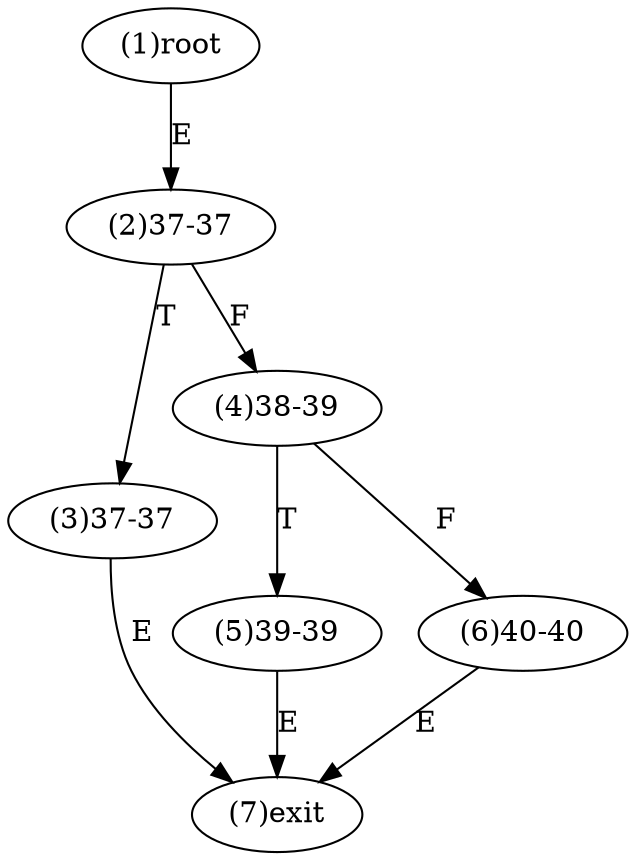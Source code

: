 digraph "" { 
1[ label="(1)root"];
2[ label="(2)37-37"];
3[ label="(3)37-37"];
4[ label="(4)38-39"];
5[ label="(5)39-39"];
6[ label="(6)40-40"];
7[ label="(7)exit"];
1->2[ label="E"];
2->4[ label="F"];
2->3[ label="T"];
3->7[ label="E"];
4->6[ label="F"];
4->5[ label="T"];
5->7[ label="E"];
6->7[ label="E"];
}